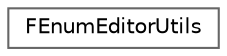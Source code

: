 digraph "Graphical Class Hierarchy"
{
 // INTERACTIVE_SVG=YES
 // LATEX_PDF_SIZE
  bgcolor="transparent";
  edge [fontname=Helvetica,fontsize=10,labelfontname=Helvetica,labelfontsize=10];
  node [fontname=Helvetica,fontsize=10,shape=box,height=0.2,width=0.4];
  rankdir="LR";
  Node0 [id="Node000000",label="FEnumEditorUtils",height=0.2,width=0.4,color="grey40", fillcolor="white", style="filled",URL="$dc/d6a/classFEnumEditorUtils.html",tooltip=" "];
}
